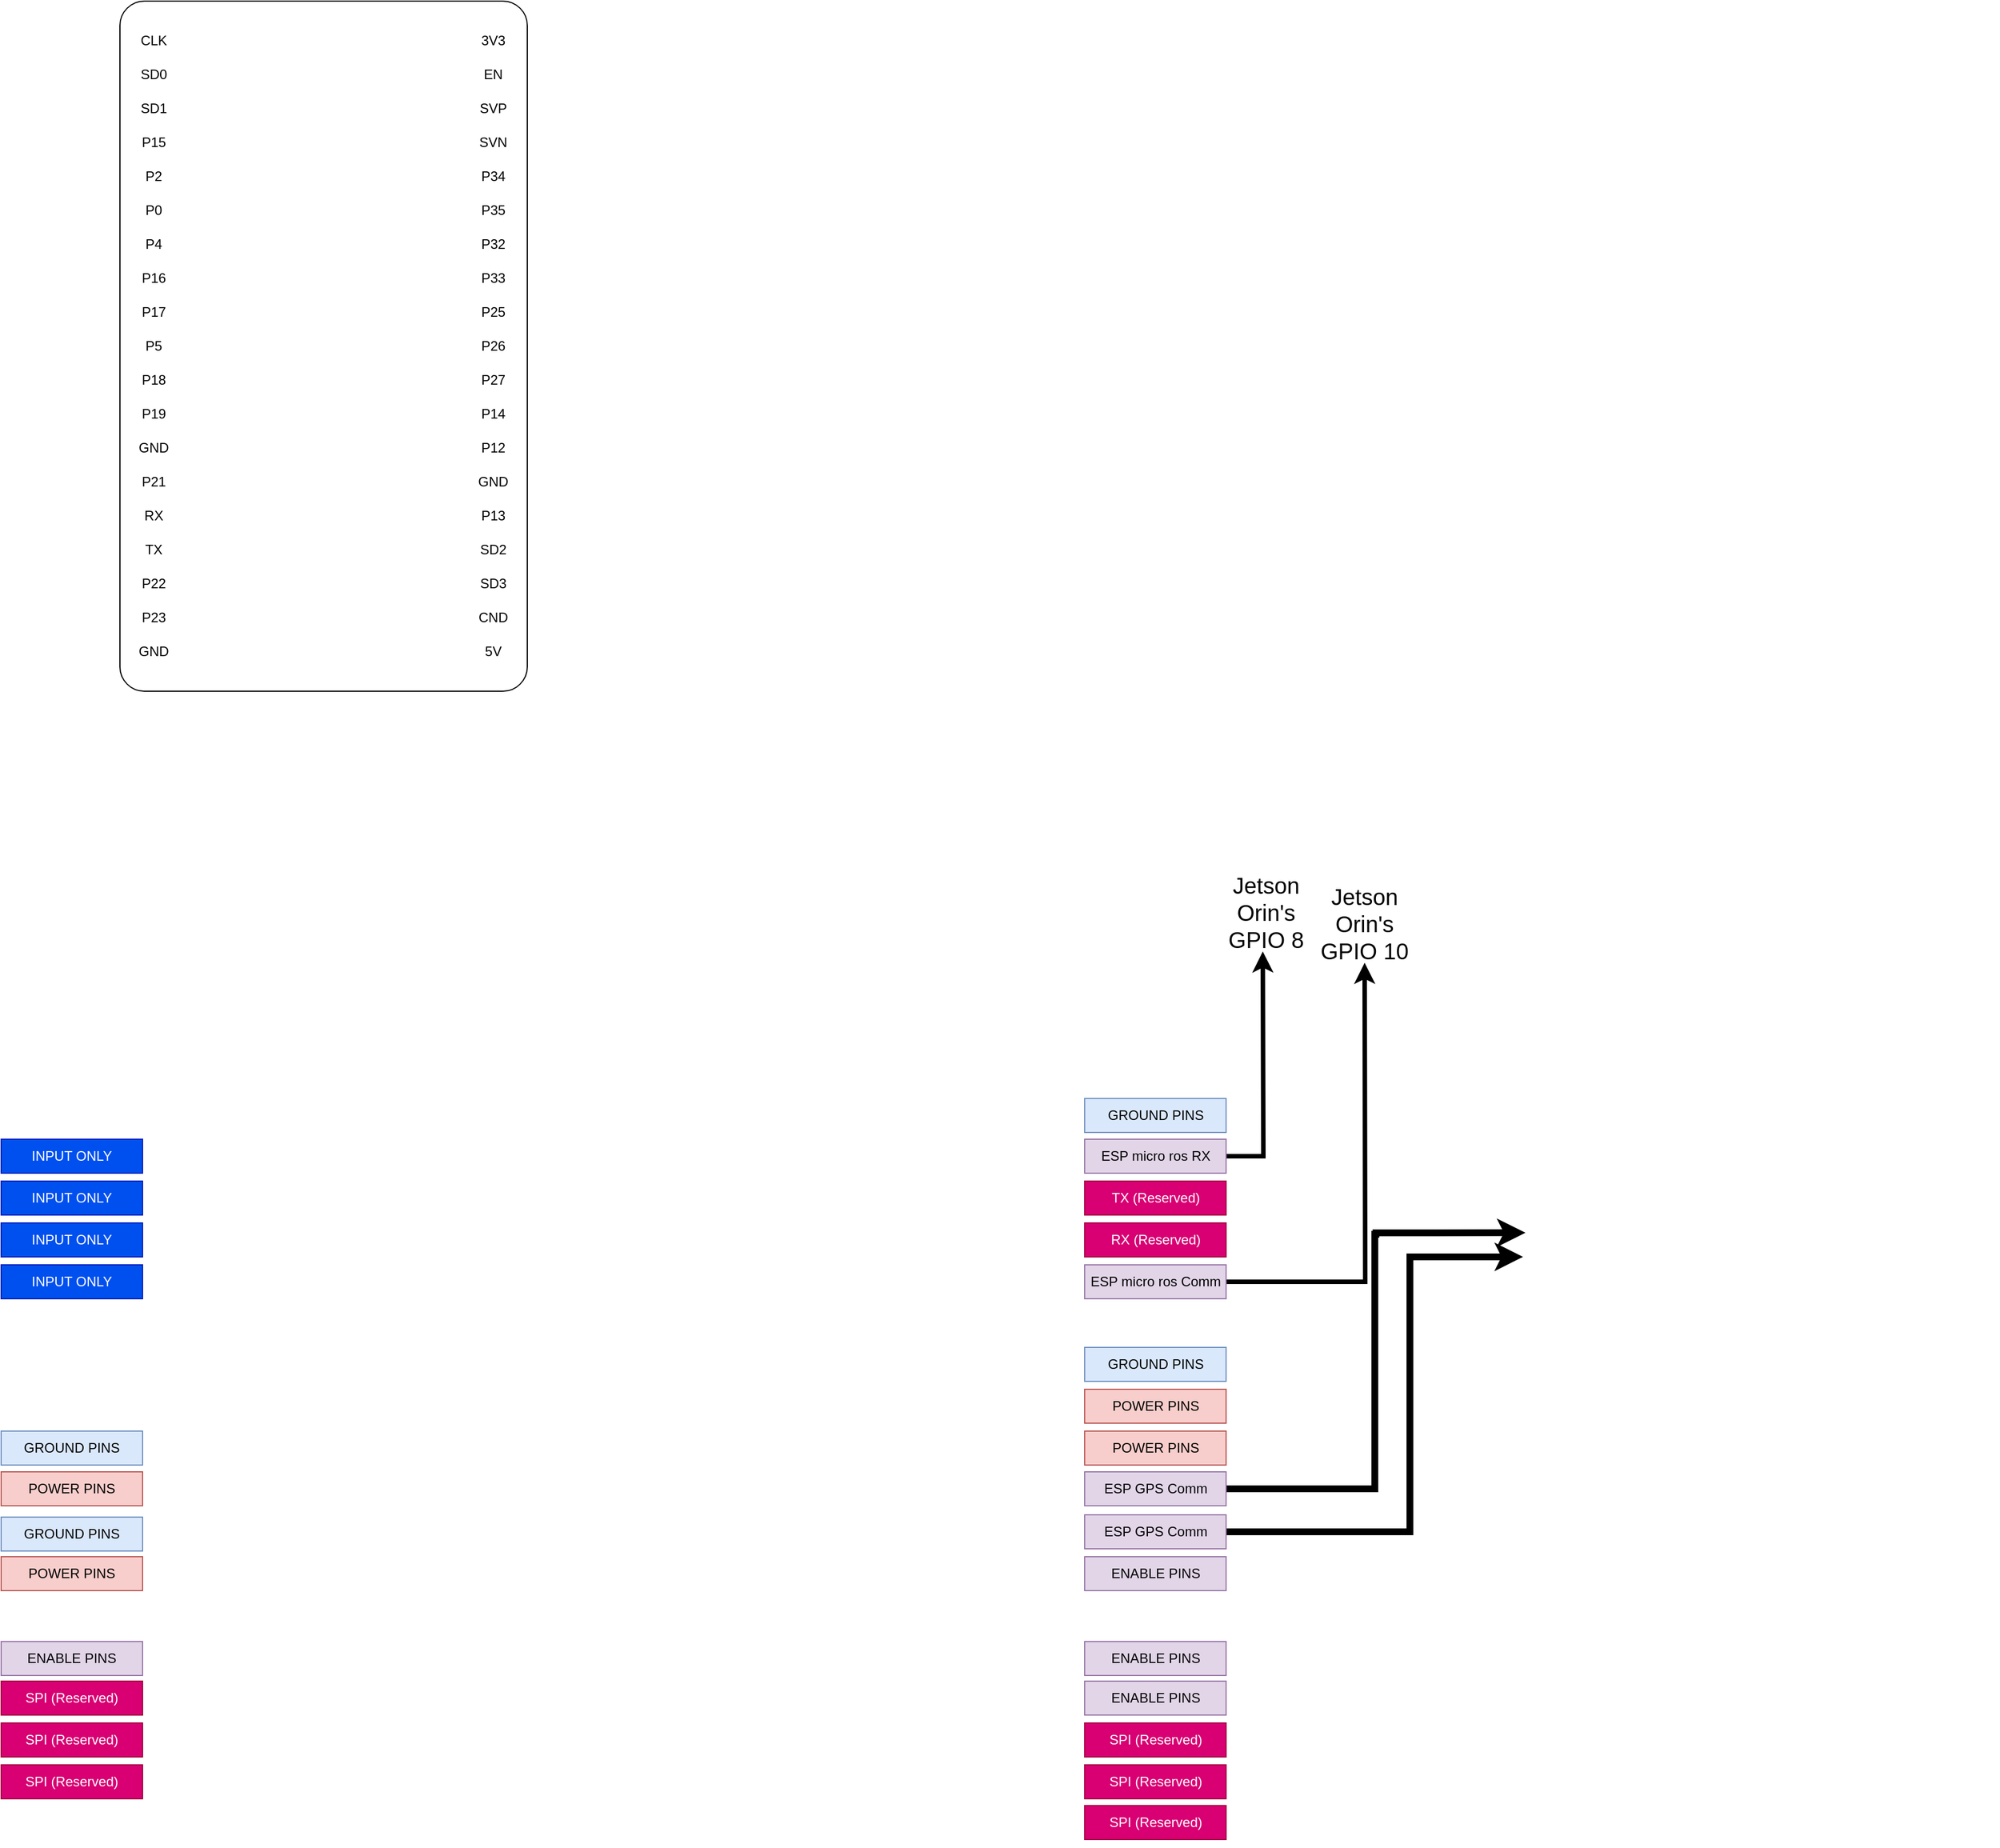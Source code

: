<mxfile version="24.4.0" type="github">
  <diagram name="Page-1" id="Ndj4Han62RpZsEaXY1t7">
    <mxGraphModel dx="2868" dy="1590" grid="1" gridSize="10" guides="1" tooltips="1" connect="1" arrows="1" fold="1" page="1" pageScale="1" pageWidth="850" pageHeight="1100" math="0" shadow="0">
      <root>
        <mxCell id="0" />
        <mxCell id="1" parent="0" />
        <mxCell id="M0wv-4VBMUWfz7l9fkuc-1" value="" style="rounded=1;whiteSpace=wrap;html=1;arcSize=6;" parent="1" vertex="1">
          <mxGeometry x="320" y="150" width="360" height="610" as="geometry" />
        </mxCell>
        <mxCell id="M0wv-4VBMUWfz7l9fkuc-3" value="CLK" style="text;html=1;align=center;verticalAlign=middle;whiteSpace=wrap;rounded=0;" parent="1" vertex="1">
          <mxGeometry x="320" y="170" width="60" height="30" as="geometry" />
        </mxCell>
        <mxCell id="M0wv-4VBMUWfz7l9fkuc-4" value="SD0" style="text;html=1;align=center;verticalAlign=middle;whiteSpace=wrap;rounded=0;" parent="1" vertex="1">
          <mxGeometry x="320" y="200" width="60" height="30" as="geometry" />
        </mxCell>
        <mxCell id="M0wv-4VBMUWfz7l9fkuc-5" value="SD1" style="text;html=1;align=center;verticalAlign=middle;whiteSpace=wrap;rounded=0;" parent="1" vertex="1">
          <mxGeometry x="320" y="230" width="60" height="30" as="geometry" />
        </mxCell>
        <mxCell id="M0wv-4VBMUWfz7l9fkuc-6" value="P15" style="text;html=1;align=center;verticalAlign=middle;whiteSpace=wrap;rounded=0;" parent="1" vertex="1">
          <mxGeometry x="320" y="260" width="60" height="30" as="geometry" />
        </mxCell>
        <mxCell id="M0wv-4VBMUWfz7l9fkuc-7" value="P2" style="text;html=1;align=center;verticalAlign=middle;whiteSpace=wrap;rounded=0;" parent="1" vertex="1">
          <mxGeometry x="320" y="290" width="60" height="30" as="geometry" />
        </mxCell>
        <mxCell id="M0wv-4VBMUWfz7l9fkuc-8" value="P0" style="text;html=1;align=center;verticalAlign=middle;whiteSpace=wrap;rounded=0;" parent="1" vertex="1">
          <mxGeometry x="320" y="320" width="60" height="30" as="geometry" />
        </mxCell>
        <mxCell id="M0wv-4VBMUWfz7l9fkuc-9" value="P4" style="text;html=1;align=center;verticalAlign=middle;whiteSpace=wrap;rounded=0;" parent="1" vertex="1">
          <mxGeometry x="320" y="350" width="60" height="30" as="geometry" />
        </mxCell>
        <mxCell id="M0wv-4VBMUWfz7l9fkuc-11" value="P16" style="text;html=1;align=center;verticalAlign=middle;whiteSpace=wrap;rounded=0;" parent="1" vertex="1">
          <mxGeometry x="320" y="380" width="60" height="30" as="geometry" />
        </mxCell>
        <mxCell id="M0wv-4VBMUWfz7l9fkuc-12" value="&lt;div&gt;P17&lt;/div&gt;" style="text;html=1;align=center;verticalAlign=middle;whiteSpace=wrap;rounded=0;" parent="1" vertex="1">
          <mxGeometry x="320" y="410" width="60" height="30" as="geometry" />
        </mxCell>
        <mxCell id="M0wv-4VBMUWfz7l9fkuc-13" value="&lt;div&gt;P5&lt;/div&gt;" style="text;html=1;align=center;verticalAlign=middle;whiteSpace=wrap;rounded=0;" parent="1" vertex="1">
          <mxGeometry x="320" y="440" width="60" height="30" as="geometry" />
        </mxCell>
        <mxCell id="M0wv-4VBMUWfz7l9fkuc-14" value="P18" style="text;html=1;align=center;verticalAlign=middle;whiteSpace=wrap;rounded=0;" parent="1" vertex="1">
          <mxGeometry x="320" y="470" width="60" height="30" as="geometry" />
        </mxCell>
        <mxCell id="M0wv-4VBMUWfz7l9fkuc-15" value="P19" style="text;html=1;align=center;verticalAlign=middle;whiteSpace=wrap;rounded=0;" parent="1" vertex="1">
          <mxGeometry x="320" y="500" width="60" height="30" as="geometry" />
        </mxCell>
        <mxCell id="M0wv-4VBMUWfz7l9fkuc-16" value="GND" style="text;html=1;align=center;verticalAlign=middle;whiteSpace=wrap;rounded=0;" parent="1" vertex="1">
          <mxGeometry x="320" y="530" width="60" height="30" as="geometry" />
        </mxCell>
        <mxCell id="M0wv-4VBMUWfz7l9fkuc-17" value="P21" style="text;html=1;align=center;verticalAlign=middle;whiteSpace=wrap;rounded=0;" parent="1" vertex="1">
          <mxGeometry x="320" y="560" width="60" height="30" as="geometry" />
        </mxCell>
        <mxCell id="M0wv-4VBMUWfz7l9fkuc-18" value="RX" style="text;html=1;align=center;verticalAlign=middle;whiteSpace=wrap;rounded=0;" parent="1" vertex="1">
          <mxGeometry x="320" y="590" width="60" height="30" as="geometry" />
        </mxCell>
        <mxCell id="M0wv-4VBMUWfz7l9fkuc-19" value="TX" style="text;html=1;align=center;verticalAlign=middle;whiteSpace=wrap;rounded=0;" parent="1" vertex="1">
          <mxGeometry x="320" y="620" width="60" height="30" as="geometry" />
        </mxCell>
        <mxCell id="M0wv-4VBMUWfz7l9fkuc-20" value="P22" style="text;html=1;align=center;verticalAlign=middle;whiteSpace=wrap;rounded=0;" parent="1" vertex="1">
          <mxGeometry x="320" y="650" width="60" height="30" as="geometry" />
        </mxCell>
        <mxCell id="M0wv-4VBMUWfz7l9fkuc-21" value="P23" style="text;html=1;align=center;verticalAlign=middle;whiteSpace=wrap;rounded=0;" parent="1" vertex="1">
          <mxGeometry x="320" y="680" width="60" height="30" as="geometry" />
        </mxCell>
        <mxCell id="M0wv-4VBMUWfz7l9fkuc-22" value="GND" style="text;html=1;align=center;verticalAlign=middle;whiteSpace=wrap;rounded=0;" parent="1" vertex="1">
          <mxGeometry x="320" y="710" width="60" height="30" as="geometry" />
        </mxCell>
        <mxCell id="M0wv-4VBMUWfz7l9fkuc-23" value="3V3" style="text;html=1;align=center;verticalAlign=middle;whiteSpace=wrap;rounded=0;" parent="1" vertex="1">
          <mxGeometry x="620" y="170" width="60" height="30" as="geometry" />
        </mxCell>
        <mxCell id="M0wv-4VBMUWfz7l9fkuc-24" value="EN" style="text;html=1;align=center;verticalAlign=middle;whiteSpace=wrap;rounded=0;" parent="1" vertex="1">
          <mxGeometry x="620" y="200" width="60" height="30" as="geometry" />
        </mxCell>
        <mxCell id="M0wv-4VBMUWfz7l9fkuc-25" value="SVP" style="text;html=1;align=center;verticalAlign=middle;whiteSpace=wrap;rounded=0;" parent="1" vertex="1">
          <mxGeometry x="620" y="230" width="60" height="30" as="geometry" />
        </mxCell>
        <mxCell id="M0wv-4VBMUWfz7l9fkuc-26" value="SVN" style="text;html=1;align=center;verticalAlign=middle;whiteSpace=wrap;rounded=0;" parent="1" vertex="1">
          <mxGeometry x="620" y="260" width="60" height="30" as="geometry" />
        </mxCell>
        <mxCell id="M0wv-4VBMUWfz7l9fkuc-27" value="P34" style="text;html=1;align=center;verticalAlign=middle;whiteSpace=wrap;rounded=0;" parent="1" vertex="1">
          <mxGeometry x="620" y="290" width="60" height="30" as="geometry" />
        </mxCell>
        <mxCell id="M0wv-4VBMUWfz7l9fkuc-28" value="P35" style="text;html=1;align=center;verticalAlign=middle;whiteSpace=wrap;rounded=0;" parent="1" vertex="1">
          <mxGeometry x="620" y="320" width="60" height="30" as="geometry" />
        </mxCell>
        <mxCell id="M0wv-4VBMUWfz7l9fkuc-29" value="P32" style="text;html=1;align=center;verticalAlign=middle;whiteSpace=wrap;rounded=0;" parent="1" vertex="1">
          <mxGeometry x="620" y="350" width="60" height="30" as="geometry" />
        </mxCell>
        <mxCell id="M0wv-4VBMUWfz7l9fkuc-30" value="P33" style="text;html=1;align=center;verticalAlign=middle;whiteSpace=wrap;rounded=0;" parent="1" vertex="1">
          <mxGeometry x="620" y="380" width="60" height="30" as="geometry" />
        </mxCell>
        <mxCell id="M0wv-4VBMUWfz7l9fkuc-31" value="P25" style="text;html=1;align=center;verticalAlign=middle;whiteSpace=wrap;rounded=0;" parent="1" vertex="1">
          <mxGeometry x="620" y="410" width="60" height="30" as="geometry" />
        </mxCell>
        <mxCell id="M0wv-4VBMUWfz7l9fkuc-32" value="P26" style="text;html=1;align=center;verticalAlign=middle;whiteSpace=wrap;rounded=0;" parent="1" vertex="1">
          <mxGeometry x="620" y="440" width="60" height="30" as="geometry" />
        </mxCell>
        <mxCell id="M0wv-4VBMUWfz7l9fkuc-33" value="P27" style="text;html=1;align=center;verticalAlign=middle;whiteSpace=wrap;rounded=0;" parent="1" vertex="1">
          <mxGeometry x="620" y="470" width="60" height="30" as="geometry" />
        </mxCell>
        <mxCell id="M0wv-4VBMUWfz7l9fkuc-34" value="P14" style="text;html=1;align=center;verticalAlign=middle;whiteSpace=wrap;rounded=0;" parent="1" vertex="1">
          <mxGeometry x="620" y="500" width="60" height="30" as="geometry" />
        </mxCell>
        <mxCell id="M0wv-4VBMUWfz7l9fkuc-35" value="P12" style="text;html=1;align=center;verticalAlign=middle;whiteSpace=wrap;rounded=0;" parent="1" vertex="1">
          <mxGeometry x="620" y="530" width="60" height="30" as="geometry" />
        </mxCell>
        <mxCell id="M0wv-4VBMUWfz7l9fkuc-36" value="GND" style="text;html=1;align=center;verticalAlign=middle;whiteSpace=wrap;rounded=0;" parent="1" vertex="1">
          <mxGeometry x="620" y="560" width="60" height="30" as="geometry" />
        </mxCell>
        <mxCell id="M0wv-4VBMUWfz7l9fkuc-37" value="P13" style="text;html=1;align=center;verticalAlign=middle;whiteSpace=wrap;rounded=0;" parent="1" vertex="1">
          <mxGeometry x="620" y="590" width="60" height="30" as="geometry" />
        </mxCell>
        <mxCell id="M0wv-4VBMUWfz7l9fkuc-38" value="SD2" style="text;html=1;align=center;verticalAlign=middle;whiteSpace=wrap;rounded=0;" parent="1" vertex="1">
          <mxGeometry x="620" y="620" width="60" height="30" as="geometry" />
        </mxCell>
        <mxCell id="M0wv-4VBMUWfz7l9fkuc-39" value="SD3" style="text;html=1;align=center;verticalAlign=middle;whiteSpace=wrap;rounded=0;" parent="1" vertex="1">
          <mxGeometry x="620" y="650" width="60" height="30" as="geometry" />
        </mxCell>
        <mxCell id="M0wv-4VBMUWfz7l9fkuc-40" value="CND" style="text;html=1;align=center;verticalAlign=middle;whiteSpace=wrap;rounded=0;" parent="1" vertex="1">
          <mxGeometry x="620" y="680" width="60" height="30" as="geometry" />
        </mxCell>
        <mxCell id="M0wv-4VBMUWfz7l9fkuc-41" value="5V" style="text;html=1;align=center;verticalAlign=middle;whiteSpace=wrap;rounded=0;" parent="1" vertex="1">
          <mxGeometry x="620" y="710" width="60" height="30" as="geometry" />
        </mxCell>
        <mxCell id="M0wv-4VBMUWfz7l9fkuc-43" value="" style="shape=image;verticalLabelPosition=bottom;labelBackgroundColor=default;verticalAlign=top;aspect=fixed;imageAspect=0;image=https://m.media-amazon.com/images/I/61afDc5iOYL._AC_SL1001_.jpg;clipPath=inset(49.66% 21.67% 4.39% 26%);" parent="1" vertex="1">
          <mxGeometry x="340" y="1060" width="832.574" height="721.263" as="geometry" />
        </mxCell>
        <mxCell id="M0wv-4VBMUWfz7l9fkuc-44" value="GROUND PINS" style="text;html=1;align=center;verticalAlign=middle;whiteSpace=wrap;rounded=0;fillColor=#dae8fc;strokeColor=#6c8ebf;" parent="1" vertex="1">
          <mxGeometry x="215" y="1414" width="125" height="30" as="geometry" />
        </mxCell>
        <mxCell id="M0wv-4VBMUWfz7l9fkuc-45" value="GROUND PINS" style="text;html=1;align=center;verticalAlign=middle;whiteSpace=wrap;rounded=0;fillColor=#dae8fc;strokeColor=#6c8ebf;" parent="1" vertex="1">
          <mxGeometry x="215" y="1490" width="125" height="30" as="geometry" />
        </mxCell>
        <mxCell id="M0wv-4VBMUWfz7l9fkuc-46" value="GROUND PINS" style="text;html=1;align=center;verticalAlign=middle;whiteSpace=wrap;rounded=0;fillColor=#dae8fc;strokeColor=#6c8ebf;" parent="1" vertex="1">
          <mxGeometry x="1172.57" y="1120" width="125" height="30" as="geometry" />
        </mxCell>
        <mxCell id="M0wv-4VBMUWfz7l9fkuc-47" value="GROUND PINS" style="text;html=1;align=center;verticalAlign=middle;whiteSpace=wrap;rounded=0;fillColor=#dae8fc;strokeColor=#6c8ebf;" parent="1" vertex="1">
          <mxGeometry x="1172.57" y="1340" width="125" height="30" as="geometry" />
        </mxCell>
        <mxCell id="M0wv-4VBMUWfz7l9fkuc-48" value="POWER PINS" style="text;html=1;align=center;verticalAlign=middle;whiteSpace=wrap;rounded=0;fillColor=#f8cecc;strokeColor=#b85450;" parent="1" vertex="1">
          <mxGeometry x="215.0" y="1450" width="125" height="30" as="geometry" />
        </mxCell>
        <mxCell id="M0wv-4VBMUWfz7l9fkuc-49" value="POWER PINS" style="text;html=1;align=center;verticalAlign=middle;whiteSpace=wrap;rounded=0;fillColor=#f8cecc;strokeColor=#b85450;" parent="1" vertex="1">
          <mxGeometry x="215.0" y="1525" width="125" height="30" as="geometry" />
        </mxCell>
        <mxCell id="M0wv-4VBMUWfz7l9fkuc-50" value="POWER PINS" style="text;html=1;align=center;verticalAlign=middle;whiteSpace=wrap;rounded=0;fillColor=#f8cecc;strokeColor=#b85450;" parent="1" vertex="1">
          <mxGeometry x="1172.57" y="1414" width="125" height="30" as="geometry" />
        </mxCell>
        <mxCell id="M0wv-4VBMUWfz7l9fkuc-51" value="POWER PINS" style="text;html=1;align=center;verticalAlign=middle;whiteSpace=wrap;rounded=0;fillColor=#f8cecc;strokeColor=#b85450;" parent="1" vertex="1">
          <mxGeometry x="1172.57" y="1377" width="125" height="30" as="geometry" />
        </mxCell>
        <mxCell id="M0wv-4VBMUWfz7l9fkuc-52" value="ENABLE PINS" style="text;html=1;align=center;verticalAlign=middle;whiteSpace=wrap;rounded=0;fillColor=#e1d5e7;strokeColor=#9673a6;" parent="1" vertex="1">
          <mxGeometry x="1172.57" y="1525" width="125" height="30" as="geometry" />
        </mxCell>
        <mxCell id="M0wv-4VBMUWfz7l9fkuc-53" value="ENABLE PINS" style="text;html=1;align=center;verticalAlign=middle;whiteSpace=wrap;rounded=0;fillColor=#e1d5e7;strokeColor=#9673a6;" parent="1" vertex="1">
          <mxGeometry x="215.0" y="1600" width="125" height="30" as="geometry" />
        </mxCell>
        <mxCell id="M0wv-4VBMUWfz7l9fkuc-54" value="ENABLE PINS" style="text;html=1;align=center;verticalAlign=middle;whiteSpace=wrap;rounded=0;fillColor=#e1d5e7;strokeColor=#9673a6;" parent="1" vertex="1">
          <mxGeometry x="1172.57" y="1600" width="125" height="30" as="geometry" />
        </mxCell>
        <mxCell id="M0wv-4VBMUWfz7l9fkuc-55" value="ENABLE PINS" style="text;html=1;align=center;verticalAlign=middle;whiteSpace=wrap;rounded=0;fillColor=#e1d5e7;strokeColor=#9673a6;" parent="1" vertex="1">
          <mxGeometry x="1172.57" y="1635" width="125" height="30" as="geometry" />
        </mxCell>
        <mxCell id="qoEl0OTsEtQ-VOSQMuFx-7" value="" style="edgeStyle=orthogonalEdgeStyle;rounded=0;orthogonalLoop=1;jettySize=auto;html=1;strokeWidth=4;" edge="1" parent="1" source="M0wv-4VBMUWfz7l9fkuc-56">
          <mxGeometry relative="1" as="geometry">
            <mxPoint x="1330" y="990" as="targetPoint" />
          </mxGeometry>
        </mxCell>
        <mxCell id="M0wv-4VBMUWfz7l9fkuc-56" value="ESP micro ros RX" style="text;html=1;align=center;verticalAlign=middle;whiteSpace=wrap;rounded=0;fillColor=#e1d5e7;strokeColor=#9673a6;" parent="1" vertex="1">
          <mxGeometry x="1172.57" y="1156" width="125" height="30" as="geometry" />
        </mxCell>
        <mxCell id="qoEl0OTsEtQ-VOSQMuFx-8" style="edgeStyle=orthogonalEdgeStyle;rounded=0;orthogonalLoop=1;jettySize=auto;html=1;strokeWidth=4;" edge="1" parent="1" source="M0wv-4VBMUWfz7l9fkuc-57">
          <mxGeometry relative="1" as="geometry">
            <mxPoint x="1420" y="1000" as="targetPoint" />
          </mxGeometry>
        </mxCell>
        <mxCell id="M0wv-4VBMUWfz7l9fkuc-57" value="ESP micro ros Comm" style="text;html=1;align=center;verticalAlign=middle;whiteSpace=wrap;rounded=0;fillColor=#e1d5e7;strokeColor=#9673a6;" parent="1" vertex="1">
          <mxGeometry x="1172.57" y="1267" width="125" height="30" as="geometry" />
        </mxCell>
        <mxCell id="M0wv-4VBMUWfz7l9fkuc-58" value="TX (Reserved)" style="text;html=1;align=center;verticalAlign=middle;whiteSpace=wrap;rounded=0;fillColor=#d80073;strokeColor=#A50040;fontColor=#ffffff;" parent="1" vertex="1">
          <mxGeometry x="1172.57" y="1193" width="125" height="30" as="geometry" />
        </mxCell>
        <mxCell id="M0wv-4VBMUWfz7l9fkuc-59" value="RX (Reserved)" style="text;html=1;align=center;verticalAlign=middle;whiteSpace=wrap;rounded=0;fillColor=#d80073;strokeColor=#A50040;fontColor=#ffffff;" parent="1" vertex="1">
          <mxGeometry x="1172.57" y="1230" width="125" height="30" as="geometry" />
        </mxCell>
        <mxCell id="M0wv-4VBMUWfz7l9fkuc-60" value="SPI (Reserved)" style="text;html=1;align=center;verticalAlign=middle;whiteSpace=wrap;rounded=0;fillColor=#d80073;strokeColor=#A50040;fontColor=#ffffff;" parent="1" vertex="1">
          <mxGeometry x="1172.57" y="1745" width="125" height="30" as="geometry" />
        </mxCell>
        <mxCell id="M0wv-4VBMUWfz7l9fkuc-61" value="SPI (Reserved)" style="text;html=1;align=center;verticalAlign=middle;whiteSpace=wrap;rounded=0;fillColor=#d80073;strokeColor=#A50040;fontColor=#ffffff;" parent="1" vertex="1">
          <mxGeometry x="1172.57" y="1709" width="125" height="30" as="geometry" />
        </mxCell>
        <mxCell id="M0wv-4VBMUWfz7l9fkuc-62" value="SPI (Reserved)" style="text;html=1;align=center;verticalAlign=middle;whiteSpace=wrap;rounded=0;fillColor=#d80073;strokeColor=#A50040;fontColor=#ffffff;" parent="1" vertex="1">
          <mxGeometry x="1172.57" y="1672" width="125" height="30" as="geometry" />
        </mxCell>
        <mxCell id="M0wv-4VBMUWfz7l9fkuc-63" value="SPI (Reserved)" style="text;html=1;align=center;verticalAlign=middle;whiteSpace=wrap;rounded=0;fillColor=#d80073;strokeColor=#A50040;fontColor=#ffffff;" parent="1" vertex="1">
          <mxGeometry x="215.0" y="1635" width="125" height="30" as="geometry" />
        </mxCell>
        <mxCell id="M0wv-4VBMUWfz7l9fkuc-64" value="SPI (Reserved)" style="text;html=1;align=center;verticalAlign=middle;whiteSpace=wrap;rounded=0;fillColor=#d80073;strokeColor=#A50040;fontColor=#ffffff;" parent="1" vertex="1">
          <mxGeometry x="215.0" y="1672" width="125" height="30" as="geometry" />
        </mxCell>
        <mxCell id="M0wv-4VBMUWfz7l9fkuc-65" value="SPI (Reserved)" style="text;html=1;align=center;verticalAlign=middle;whiteSpace=wrap;rounded=0;fillColor=#d80073;strokeColor=#A50040;fontColor=#ffffff;" parent="1" vertex="1">
          <mxGeometry x="215.0" y="1709" width="125" height="30" as="geometry" />
        </mxCell>
        <mxCell id="M0wv-4VBMUWfz7l9fkuc-66" value="INPUT ONLY" style="text;html=1;align=center;verticalAlign=middle;whiteSpace=wrap;rounded=0;fillColor=#0050ef;strokeColor=#001DBC;fontColor=#ffffff;" parent="1" vertex="1">
          <mxGeometry x="215.0" y="1230" width="125" height="30" as="geometry" />
        </mxCell>
        <mxCell id="M0wv-4VBMUWfz7l9fkuc-67" value="INPUT ONLY" style="text;html=1;align=center;verticalAlign=middle;whiteSpace=wrap;rounded=0;fillColor=#0050ef;strokeColor=#001DBC;fontColor=#ffffff;" parent="1" vertex="1">
          <mxGeometry x="215.0" y="1193" width="125" height="30" as="geometry" />
        </mxCell>
        <mxCell id="M0wv-4VBMUWfz7l9fkuc-68" value="INPUT ONLY" style="text;html=1;align=center;verticalAlign=middle;whiteSpace=wrap;rounded=0;fillColor=#0050ef;strokeColor=#001DBC;fontColor=#ffffff;" parent="1" vertex="1">
          <mxGeometry x="215.0" y="1156" width="125" height="30" as="geometry" />
        </mxCell>
        <mxCell id="M0wv-4VBMUWfz7l9fkuc-69" value="INPUT ONLY" style="text;html=1;align=center;verticalAlign=middle;whiteSpace=wrap;rounded=0;fillColor=#0050ef;strokeColor=#001DBC;fontColor=#ffffff;" parent="1" vertex="1">
          <mxGeometry x="215.0" y="1267" width="125" height="30" as="geometry" />
        </mxCell>
        <mxCell id="qoEl0OTsEtQ-VOSQMuFx-1" value="" style="shape=image;verticalLabelPosition=bottom;labelBackgroundColor=default;verticalAlign=top;aspect=fixed;imageAspect=0;image=https://cdn.sparkfun.com/assets/learn_tutorials/8/5/6/16481-SparkFun_GPS-RTK-SMA_Board_ZED-F9P_Qwiic_I2C.jpg;clipPath=inset(0% 50.33% 0% 0%);rotation=-180;" vertex="1" parent="1">
          <mxGeometry x="1560" y="1050" width="420.446" height="570" as="geometry" />
        </mxCell>
        <mxCell id="qoEl0OTsEtQ-VOSQMuFx-4" style="edgeStyle=orthogonalEdgeStyle;rounded=0;orthogonalLoop=1;jettySize=auto;html=1;entryX=0.995;entryY=0.669;entryDx=0;entryDy=0;entryPerimeter=0;strokeWidth=6;" edge="1" parent="1" source="qoEl0OTsEtQ-VOSQMuFx-2" target="qoEl0OTsEtQ-VOSQMuFx-1">
          <mxGeometry relative="1" as="geometry">
            <Array as="points">
              <mxPoint x="1429" y="1465" />
              <mxPoint x="1429" y="1240" />
              <mxPoint x="1430" y="1240" />
              <mxPoint x="1430" y="1239" />
            </Array>
          </mxGeometry>
        </mxCell>
        <mxCell id="qoEl0OTsEtQ-VOSQMuFx-2" value="ESP GPS Comm" style="text;html=1;align=center;verticalAlign=middle;whiteSpace=wrap;rounded=0;fillColor=#e1d5e7;strokeColor=#9673a6;" vertex="1" parent="1">
          <mxGeometry x="1172.57" y="1450" width="125" height="30" as="geometry" />
        </mxCell>
        <mxCell id="qoEl0OTsEtQ-VOSQMuFx-5" style="edgeStyle=orthogonalEdgeStyle;rounded=0;orthogonalLoop=1;jettySize=auto;html=1;strokeWidth=6;" edge="1" parent="1" source="qoEl0OTsEtQ-VOSQMuFx-3">
          <mxGeometry relative="1" as="geometry">
            <mxPoint x="1560" y="1260" as="targetPoint" />
            <Array as="points">
              <mxPoint x="1460" y="1503" />
              <mxPoint x="1460" y="1260" />
              <mxPoint x="1560" y="1260" />
            </Array>
          </mxGeometry>
        </mxCell>
        <mxCell id="qoEl0OTsEtQ-VOSQMuFx-3" value="ESP GPS Comm" style="text;html=1;align=center;verticalAlign=middle;whiteSpace=wrap;rounded=0;fillColor=#e1d5e7;strokeColor=#9673a6;" vertex="1" parent="1">
          <mxGeometry x="1172.57" y="1488" width="125" height="30" as="geometry" />
        </mxCell>
        <mxCell id="qoEl0OTsEtQ-VOSQMuFx-9" value="Jetson Orin&#39;s GPIO 8" style="text;html=1;align=center;verticalAlign=middle;whiteSpace=wrap;rounded=0;fontSize=20;" vertex="1" parent="1">
          <mxGeometry x="1297.57" y="940" width="70" height="30" as="geometry" />
        </mxCell>
        <mxCell id="qoEl0OTsEtQ-VOSQMuFx-10" value="Jetson Orin&#39;s GPIO 10" style="text;html=1;align=center;verticalAlign=middle;whiteSpace=wrap;rounded=0;fontSize=20;" vertex="1" parent="1">
          <mxGeometry x="1380" y="950" width="80" height="30" as="geometry" />
        </mxCell>
      </root>
    </mxGraphModel>
  </diagram>
</mxfile>
